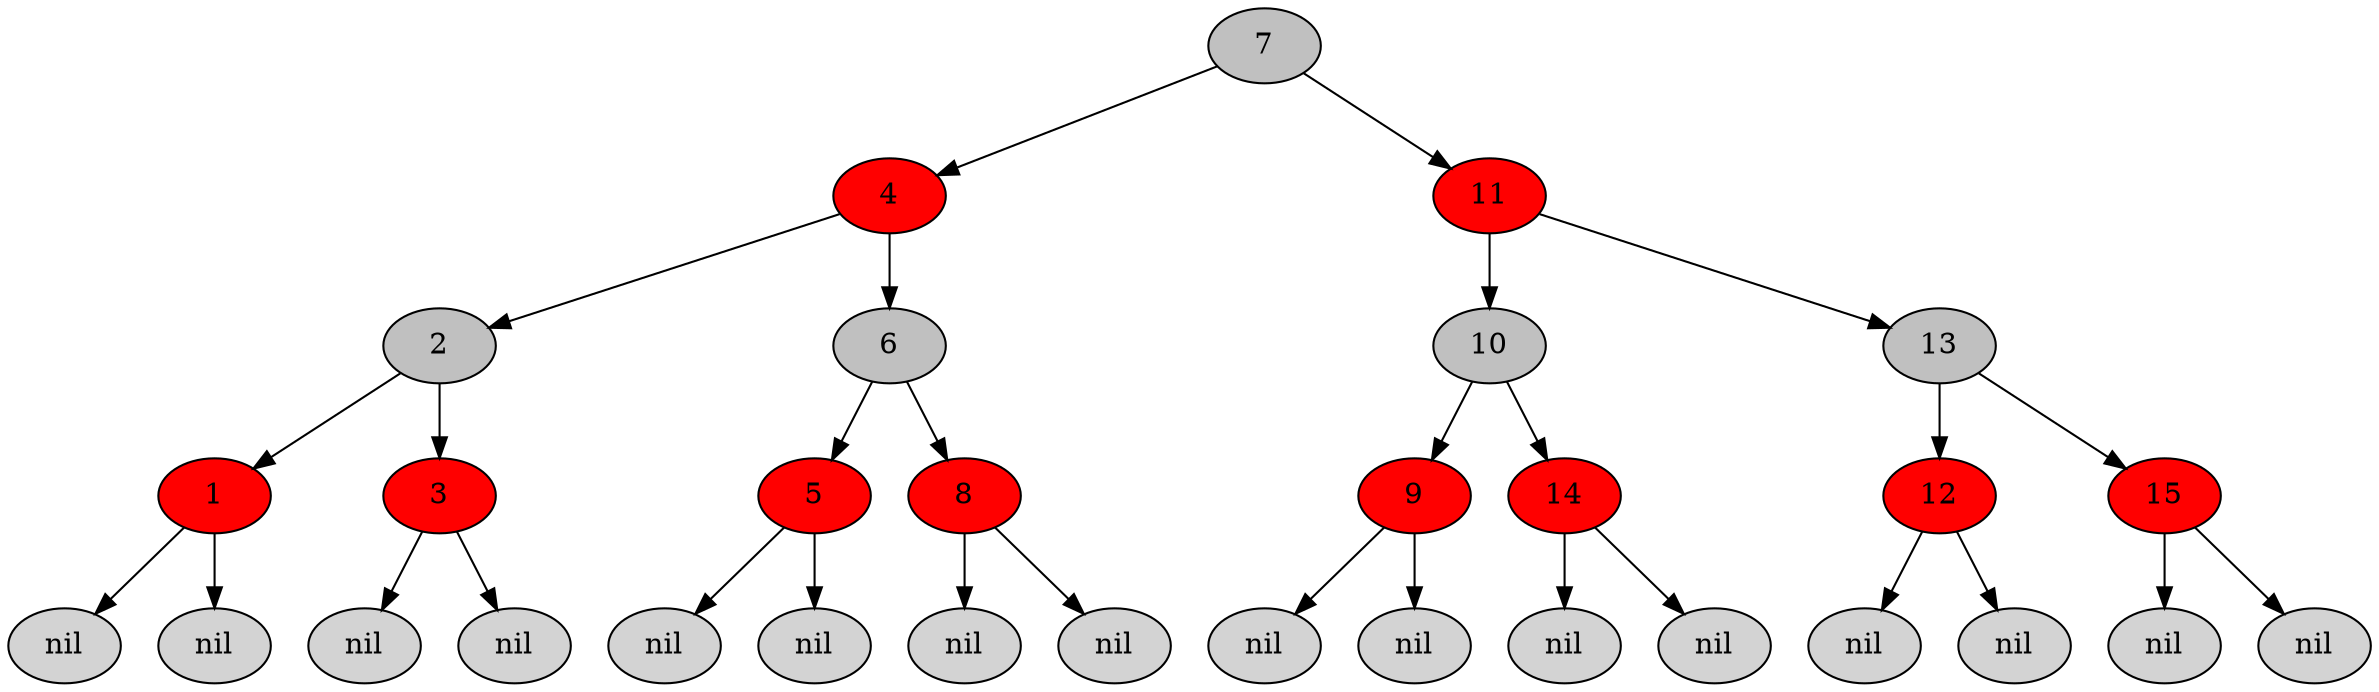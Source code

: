 digraph G {
  node [style=filled]
  1 [fillcolor=red]
  2 [fillcolor=gray]
  3 [fillcolor=red]
  4 [fillcolor=red]
  5 [fillcolor=red]
  6 [fillcolor=gray]
  7 [fillcolor=gray]
  8 [fillcolor=red]
  9 [fillcolor=red]
  10 [fillcolor=gray]
  11 [fillcolor=red]
  12 [fillcolor=red]
  13 [fillcolor=gray]
  14 [fillcolor=red]
  15 [fillcolor=red]
  nil1 [label="nil"]
  nil2 [label="nil"]
  nil3 [label="nil"]
  nil4 [label="nil"]
  nil5 [label="nil"]
  nil6 [label="nil"]
  nil7 [label="nil"]
  nil8 [label="nil"]
  nil9 [label="nil"]
  nil10 [label="nil"]
  nil11 [label="nil"]
  nil12 [label="nil"]
  nil13 [label="nil"]
  nil14 [label="nil"]
  nil15 [label="nil"]
  nil16 [label="nil"]
  1 -> nil1
  1 -> nil2
  3 -> nil3
  3 -> nil4
  5 -> nil5
  5 -> nil6
  8 -> nil7
  8 -> nil8
  9 -> nil9
  9 -> nil10
  14 -> nil11
  14 -> nil12
  12 -> nil13
  12 -> nil14
  15 -> nil15
  15 -> nil16
  7 -> 4 -> 2 -> 1
  2 -> 3
  4 -> 6 -> 5
  6 -> 8
  7 -> 11 -> 10 -> 9
  10 -> 14
  11 -> 13 -> 12
  13 -> 15
}
